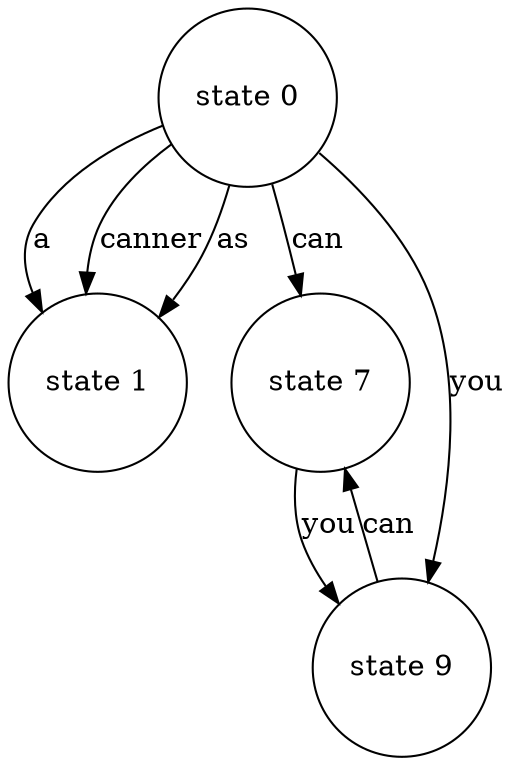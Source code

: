 digraph abc{ 
node [shape = circle, ordering=out];"state 7" -> "state 9" [ label="you" ]; 
"state 0" -> "state 1" [ label="a" ]; 
"state 0" -> "state 1" [ label="canner" ]; 
"state 0" -> "state 1" [ label="as" ]; 
"state 0" -> "state 7" [ label="can" ]; 
"state 0" -> "state 9" [ label="you" ]; 
"state 9" -> "state 7" [ label="can" ]; 
}